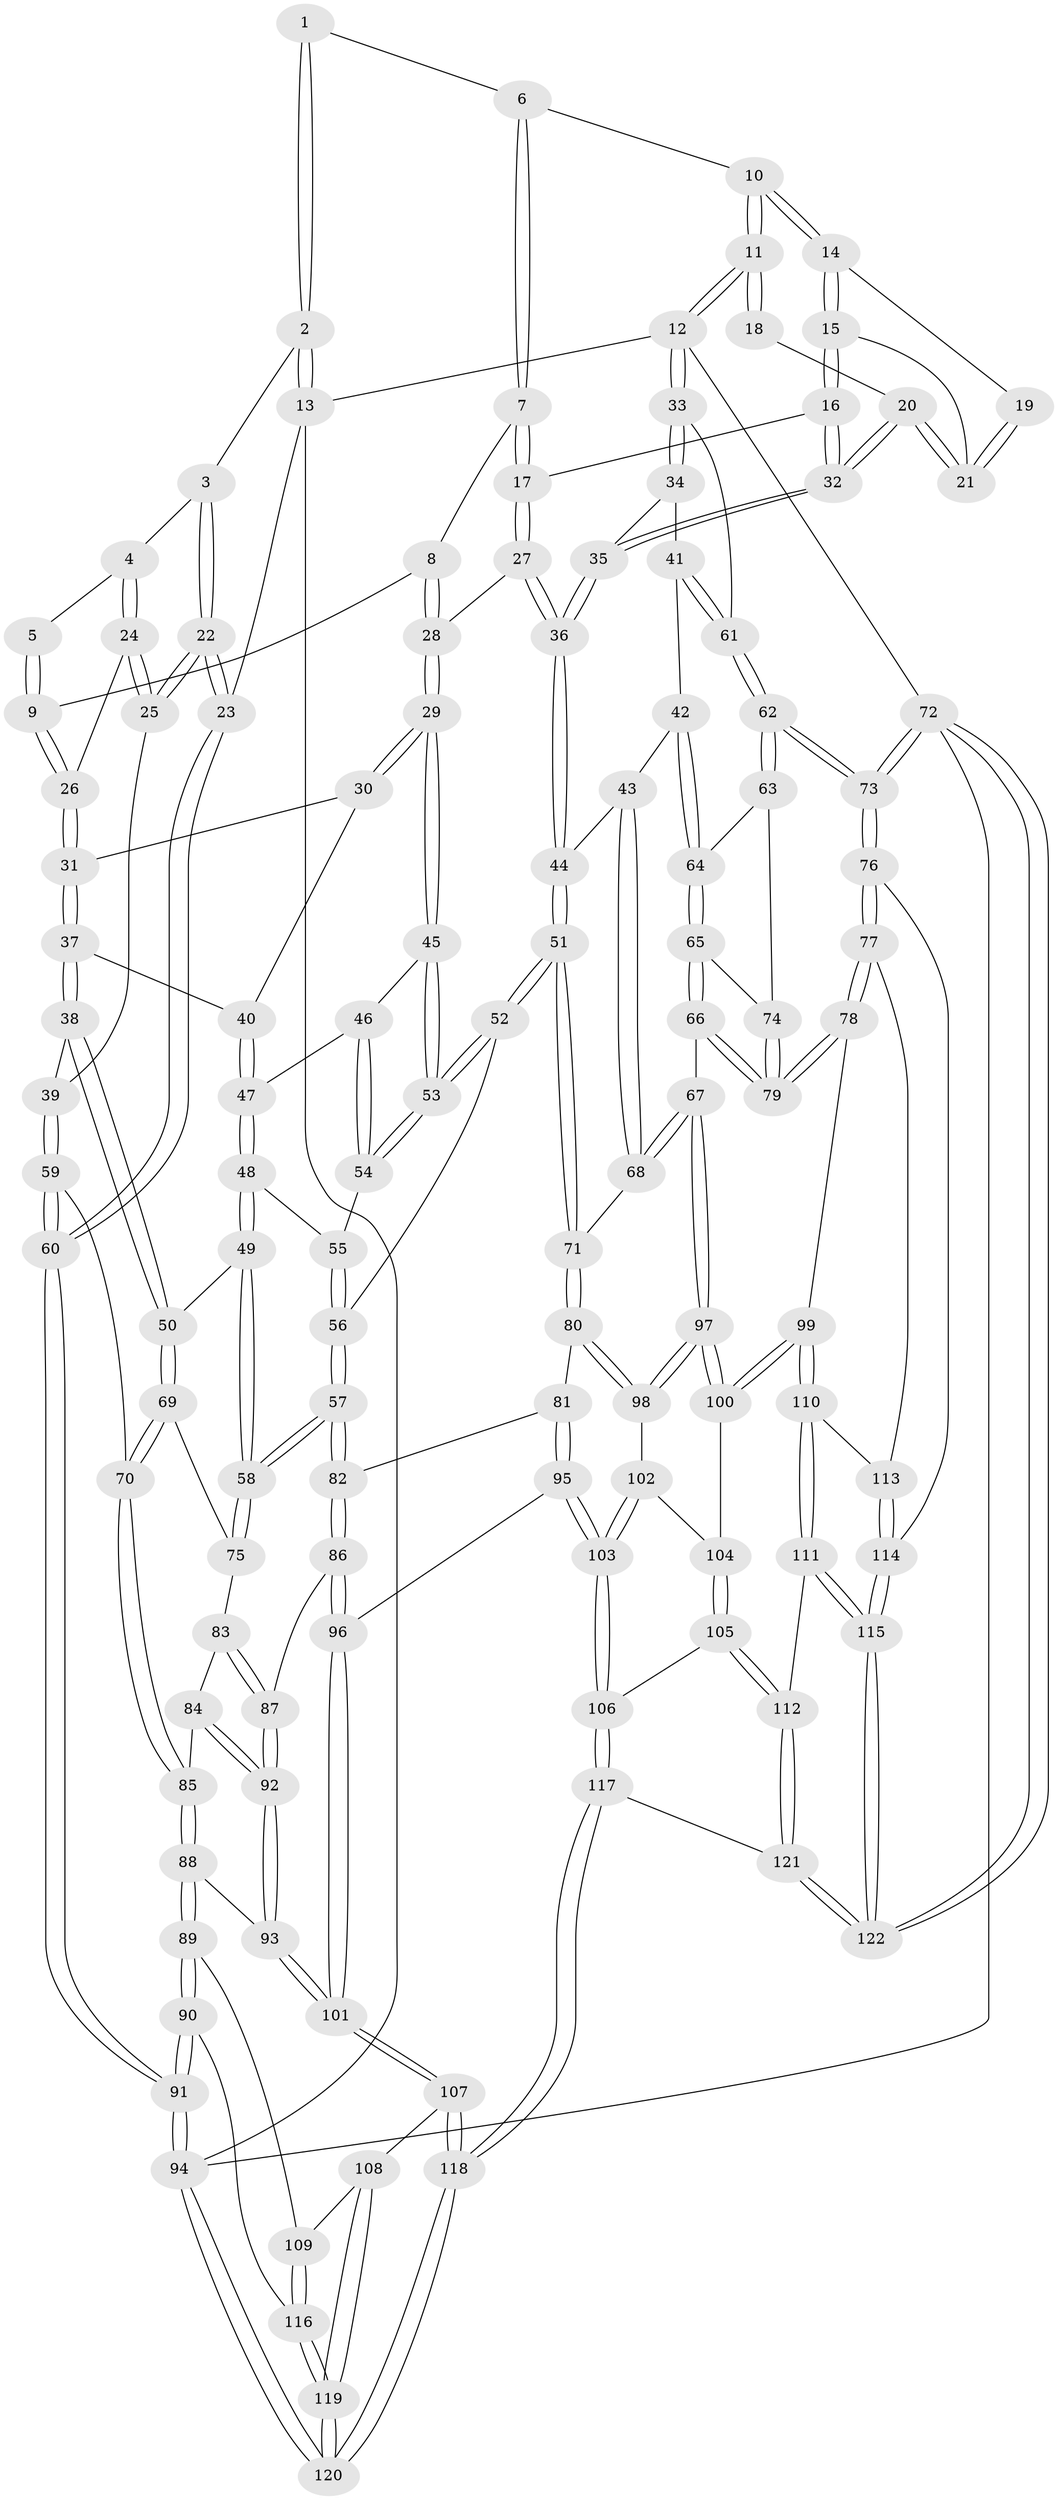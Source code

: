 // Generated by graph-tools (version 1.1) at 2025/27/03/09/25 03:27:13]
// undirected, 122 vertices, 302 edges
graph export_dot {
graph [start="1"]
  node [color=gray90,style=filled];
  1 [pos="+0.4102854573756404+0"];
  2 [pos="+0+0"];
  3 [pos="+0.1419019165942373+0.060885066787615585"];
  4 [pos="+0.15118703113255472+0.0696669610500992"];
  5 [pos="+0.31666211044141857+0"];
  6 [pos="+0.46434784162156756+0"];
  7 [pos="+0.4113376849993058+0.07077471558777733"];
  8 [pos="+0.39972587376201485+0.11507684280494243"];
  9 [pos="+0.2906090853692136+0.13461253015793417"];
  10 [pos="+0.4834954249468659+0"];
  11 [pos="+1+0"];
  12 [pos="+1+0"];
  13 [pos="+0+0"];
  14 [pos="+0.5736254056957933+0.048053744158413195"];
  15 [pos="+0.5734472882408221+0.11458638522495421"];
  16 [pos="+0.5643999240547282+0.14740545160220792"];
  17 [pos="+0.5618003188376383+0.15283352857722074"];
  18 [pos="+0.9877697339436996+0"];
  19 [pos="+0.7210160083463018+0.04880294407768264"];
  20 [pos="+0.7652643891792721+0.1595149742778956"];
  21 [pos="+0.7349298318335508+0.12773818571565215"];
  22 [pos="+0+0.28514701444831436"];
  23 [pos="+0+0.26975494891113094"];
  24 [pos="+0.2005189306120891+0.15017080684682002"];
  25 [pos="+0.03419415729692988+0.314764681988983"];
  26 [pos="+0.2654933300500066+0.16344839023809718"];
  27 [pos="+0.5366768278436096+0.20871348501642634"];
  28 [pos="+0.49446926704434363+0.21599033665377454"];
  29 [pos="+0.42311378209827244+0.2641377253407737"];
  30 [pos="+0.3203086352600026+0.22471117986715375"];
  31 [pos="+0.27393396332160413+0.17978646526450506"];
  32 [pos="+0.7739404629434659+0.19906276567306125"];
  33 [pos="+1+0.054279852238757774"];
  34 [pos="+0.7858640786636675+0.20968429126591187"];
  35 [pos="+0.7756712016793156+0.20278930000438297"];
  36 [pos="+0.6042323380009571+0.29242363603941685"];
  37 [pos="+0.22168372982020104+0.30092343861975296"];
  38 [pos="+0.14625155491375957+0.3823783168020379"];
  39 [pos="+0.07154347363941312+0.3448468272541895"];
  40 [pos="+0.2938181662006362+0.2996474698132208"];
  41 [pos="+0.8220947201679876+0.37447431189208313"];
  42 [pos="+0.8189873482877513+0.3804763168149777"];
  43 [pos="+0.7268244598602809+0.402871763159422"];
  44 [pos="+0.6274099671299679+0.3920853119086871"];
  45 [pos="+0.41916885811513976+0.2829817603428665"];
  46 [pos="+0.3278290619202741+0.33056327629318016"];
  47 [pos="+0.2973319054490906+0.32130309234337306"];
  48 [pos="+0.24587724471832198+0.39139656631994163"];
  49 [pos="+0.19538861362019502+0.42812061760813735"];
  50 [pos="+0.19054999882963294+0.42620806812621964"];
  51 [pos="+0.5361074556519921+0.4998753238418409"];
  52 [pos="+0.44684074235711924+0.4780898914610676"];
  53 [pos="+0.4216314833341856+0.3565876034226982"];
  54 [pos="+0.33049918941664913+0.3601126424942518"];
  55 [pos="+0.3232778318023566+0.37142493706514385"];
  56 [pos="+0.4336458406431681+0.4823093023699547"];
  57 [pos="+0.31924392695235126+0.534617294025798"];
  58 [pos="+0.3031504492708812+0.5303755184072757"];
  59 [pos="+0.034023110549139125+0.5866156168763537"];
  60 [pos="+0+0.6148354990734637"];
  61 [pos="+1+0.16391414528802783"];
  62 [pos="+1+0.42003882811289456"];
  63 [pos="+0.9572047492093642+0.4814311633280408"];
  64 [pos="+0.8457296756749638+0.42665110486045077"];
  65 [pos="+0.8289896846645772+0.5528533363137258"];
  66 [pos="+0.7788880820625813+0.6150872602581128"];
  67 [pos="+0.7526997683716329+0.6263910917929516"];
  68 [pos="+0.7486623116388291+0.6225835793559984"];
  69 [pos="+0.1199360558730359+0.5390742283200932"];
  70 [pos="+0.0770455007265996+0.5976922366467298"];
  71 [pos="+0.5488272502734219+0.5317994049510828"];
  72 [pos="+1+1"];
  73 [pos="+1+0.7690286126925525"];
  74 [pos="+0.9310739985079236+0.5615164508364786"];
  75 [pos="+0.23152254281426254+0.5917166818141245"];
  76 [pos="+1+0.7687140910142167"];
  77 [pos="+1+0.7517097798078524"];
  78 [pos="+1+0.7180630489176223"];
  79 [pos="+0.9801276361519937+0.6765365413007125"];
  80 [pos="+0.5233419508105058+0.6821971002737954"];
  81 [pos="+0.3869415829891695+0.6706854523031781"];
  82 [pos="+0.335078399327121+0.6104052191991497"];
  83 [pos="+0.22614837621566738+0.5968612267844604"];
  84 [pos="+0.09431216415229748+0.6125881668722031"];
  85 [pos="+0.08895813763702978+0.6110987123039192"];
  86 [pos="+0.28601347412855144+0.6937960032717342"];
  87 [pos="+0.20609077468825723+0.6946861583597643"];
  88 [pos="+0.07586891291612134+0.7793107854783923"];
  89 [pos="+0.056729739488729815+0.7898273928220918"];
  90 [pos="+0+0.8164386150100129"];
  91 [pos="+0+0.8128949914565224"];
  92 [pos="+0.19592489243750286+0.7038509061132284"];
  93 [pos="+0.1721038036216591+0.7774673534725643"];
  94 [pos="+0+1"];
  95 [pos="+0.34806903656373006+0.8208231824157192"];
  96 [pos="+0.3317139823560538+0.823196310370565"];
  97 [pos="+0.7356625620560889+0.7339103808285307"];
  98 [pos="+0.5260685623158148+0.6907088500412384"];
  99 [pos="+0.7756474921174706+0.7846941126032746"];
  100 [pos="+0.7421805500244397+0.7559151303241293"];
  101 [pos="+0.26405945207863857+0.8593233102043684"];
  102 [pos="+0.5136575651884058+0.752401783358886"];
  103 [pos="+0.4830537641632333+0.8539636957692095"];
  104 [pos="+0.6934552913282084+0.7920667495758282"];
  105 [pos="+0.5929163633262793+0.8849801577455627"];
  106 [pos="+0.4901252182758774+0.8649482726279594"];
  107 [pos="+0.263203689052853+0.8620836449562199"];
  108 [pos="+0.24557519627279972+0.8697222624333644"];
  109 [pos="+0.10597465606749334+0.8931941711516356"];
  110 [pos="+0.7788084200655904+0.7962317150849182"];
  111 [pos="+0.7561440972332707+0.9256430866404706"];
  112 [pos="+0.6454598968661607+0.9478429143561485"];
  113 [pos="+0.8761018978455475+0.8762013172342182"];
  114 [pos="+0.8838283200234114+0.9766674870797185"];
  115 [pos="+0.8517905415258067+1"];
  116 [pos="+0.09679133709580791+0.9593559023476326"];
  117 [pos="+0.4068222008252891+1"];
  118 [pos="+0.2922897553900183+1"];
  119 [pos="+0.10128421556463274+0.9702380051136252"];
  120 [pos="+0.10959546612222122+1"];
  121 [pos="+0.6307423969070313+1"];
  122 [pos="+0.8747121455481995+1"];
  1 -- 2;
  1 -- 2;
  1 -- 6;
  2 -- 3;
  2 -- 13;
  2 -- 13;
  3 -- 4;
  3 -- 22;
  3 -- 22;
  4 -- 5;
  4 -- 24;
  4 -- 24;
  5 -- 9;
  5 -- 9;
  6 -- 7;
  6 -- 7;
  6 -- 10;
  7 -- 8;
  7 -- 17;
  7 -- 17;
  8 -- 9;
  8 -- 28;
  8 -- 28;
  9 -- 26;
  9 -- 26;
  10 -- 11;
  10 -- 11;
  10 -- 14;
  10 -- 14;
  11 -- 12;
  11 -- 12;
  11 -- 18;
  11 -- 18;
  12 -- 13;
  12 -- 33;
  12 -- 33;
  12 -- 72;
  13 -- 23;
  13 -- 94;
  14 -- 15;
  14 -- 15;
  14 -- 19;
  15 -- 16;
  15 -- 16;
  15 -- 21;
  16 -- 17;
  16 -- 32;
  16 -- 32;
  17 -- 27;
  17 -- 27;
  18 -- 20;
  19 -- 21;
  19 -- 21;
  20 -- 21;
  20 -- 21;
  20 -- 32;
  20 -- 32;
  22 -- 23;
  22 -- 23;
  22 -- 25;
  22 -- 25;
  23 -- 60;
  23 -- 60;
  24 -- 25;
  24 -- 25;
  24 -- 26;
  25 -- 39;
  26 -- 31;
  26 -- 31;
  27 -- 28;
  27 -- 36;
  27 -- 36;
  28 -- 29;
  28 -- 29;
  29 -- 30;
  29 -- 30;
  29 -- 45;
  29 -- 45;
  30 -- 31;
  30 -- 40;
  31 -- 37;
  31 -- 37;
  32 -- 35;
  32 -- 35;
  33 -- 34;
  33 -- 34;
  33 -- 61;
  34 -- 35;
  34 -- 41;
  35 -- 36;
  35 -- 36;
  36 -- 44;
  36 -- 44;
  37 -- 38;
  37 -- 38;
  37 -- 40;
  38 -- 39;
  38 -- 50;
  38 -- 50;
  39 -- 59;
  39 -- 59;
  40 -- 47;
  40 -- 47;
  41 -- 42;
  41 -- 61;
  41 -- 61;
  42 -- 43;
  42 -- 64;
  42 -- 64;
  43 -- 44;
  43 -- 68;
  43 -- 68;
  44 -- 51;
  44 -- 51;
  45 -- 46;
  45 -- 53;
  45 -- 53;
  46 -- 47;
  46 -- 54;
  46 -- 54;
  47 -- 48;
  47 -- 48;
  48 -- 49;
  48 -- 49;
  48 -- 55;
  49 -- 50;
  49 -- 58;
  49 -- 58;
  50 -- 69;
  50 -- 69;
  51 -- 52;
  51 -- 52;
  51 -- 71;
  51 -- 71;
  52 -- 53;
  52 -- 53;
  52 -- 56;
  53 -- 54;
  53 -- 54;
  54 -- 55;
  55 -- 56;
  55 -- 56;
  56 -- 57;
  56 -- 57;
  57 -- 58;
  57 -- 58;
  57 -- 82;
  57 -- 82;
  58 -- 75;
  58 -- 75;
  59 -- 60;
  59 -- 60;
  59 -- 70;
  60 -- 91;
  60 -- 91;
  61 -- 62;
  61 -- 62;
  62 -- 63;
  62 -- 63;
  62 -- 73;
  62 -- 73;
  63 -- 64;
  63 -- 74;
  64 -- 65;
  64 -- 65;
  65 -- 66;
  65 -- 66;
  65 -- 74;
  66 -- 67;
  66 -- 79;
  66 -- 79;
  67 -- 68;
  67 -- 68;
  67 -- 97;
  67 -- 97;
  68 -- 71;
  69 -- 70;
  69 -- 70;
  69 -- 75;
  70 -- 85;
  70 -- 85;
  71 -- 80;
  71 -- 80;
  72 -- 73;
  72 -- 73;
  72 -- 122;
  72 -- 122;
  72 -- 94;
  73 -- 76;
  73 -- 76;
  74 -- 79;
  74 -- 79;
  75 -- 83;
  76 -- 77;
  76 -- 77;
  76 -- 114;
  77 -- 78;
  77 -- 78;
  77 -- 113;
  78 -- 79;
  78 -- 79;
  78 -- 99;
  80 -- 81;
  80 -- 98;
  80 -- 98;
  81 -- 82;
  81 -- 95;
  81 -- 95;
  82 -- 86;
  82 -- 86;
  83 -- 84;
  83 -- 87;
  83 -- 87;
  84 -- 85;
  84 -- 92;
  84 -- 92;
  85 -- 88;
  85 -- 88;
  86 -- 87;
  86 -- 96;
  86 -- 96;
  87 -- 92;
  87 -- 92;
  88 -- 89;
  88 -- 89;
  88 -- 93;
  89 -- 90;
  89 -- 90;
  89 -- 109;
  90 -- 91;
  90 -- 91;
  90 -- 116;
  91 -- 94;
  91 -- 94;
  92 -- 93;
  92 -- 93;
  93 -- 101;
  93 -- 101;
  94 -- 120;
  94 -- 120;
  95 -- 96;
  95 -- 103;
  95 -- 103;
  96 -- 101;
  96 -- 101;
  97 -- 98;
  97 -- 98;
  97 -- 100;
  97 -- 100;
  98 -- 102;
  99 -- 100;
  99 -- 100;
  99 -- 110;
  99 -- 110;
  100 -- 104;
  101 -- 107;
  101 -- 107;
  102 -- 103;
  102 -- 103;
  102 -- 104;
  103 -- 106;
  103 -- 106;
  104 -- 105;
  104 -- 105;
  105 -- 106;
  105 -- 112;
  105 -- 112;
  106 -- 117;
  106 -- 117;
  107 -- 108;
  107 -- 118;
  107 -- 118;
  108 -- 109;
  108 -- 119;
  108 -- 119;
  109 -- 116;
  109 -- 116;
  110 -- 111;
  110 -- 111;
  110 -- 113;
  111 -- 112;
  111 -- 115;
  111 -- 115;
  112 -- 121;
  112 -- 121;
  113 -- 114;
  113 -- 114;
  114 -- 115;
  114 -- 115;
  115 -- 122;
  115 -- 122;
  116 -- 119;
  116 -- 119;
  117 -- 118;
  117 -- 118;
  117 -- 121;
  118 -- 120;
  118 -- 120;
  119 -- 120;
  119 -- 120;
  121 -- 122;
  121 -- 122;
}
